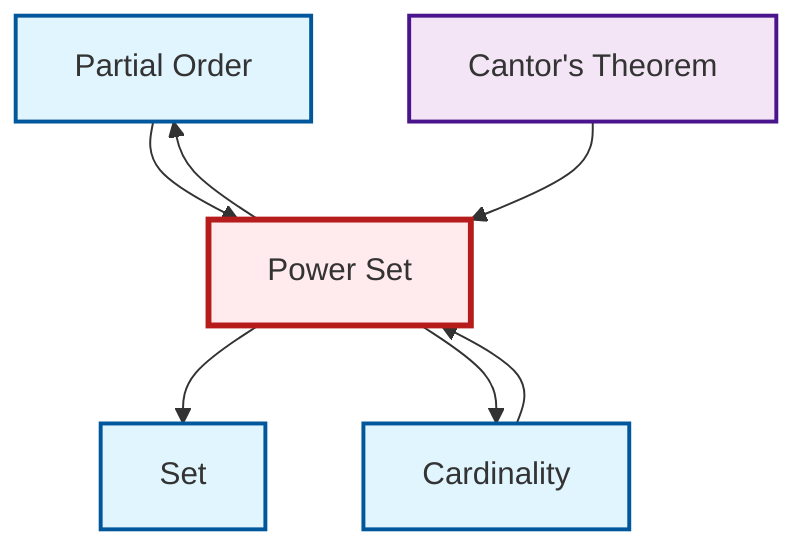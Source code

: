 graph TD
    classDef definition fill:#e1f5fe,stroke:#01579b,stroke-width:2px
    classDef theorem fill:#f3e5f5,stroke:#4a148c,stroke-width:2px
    classDef axiom fill:#fff3e0,stroke:#e65100,stroke-width:2px
    classDef example fill:#e8f5e9,stroke:#1b5e20,stroke-width:2px
    classDef current fill:#ffebee,stroke:#b71c1c,stroke-width:3px
    def-partial-order["Partial Order"]:::definition
    thm-cantor["Cantor's Theorem"]:::theorem
    def-power-set["Power Set"]:::definition
    def-set["Set"]:::definition
    def-cardinality["Cardinality"]:::definition
    def-partial-order --> def-power-set
    def-power-set --> def-set
    def-power-set --> def-partial-order
    thm-cantor --> def-power-set
    def-cardinality --> def-power-set
    def-power-set --> def-cardinality
    class def-power-set current
